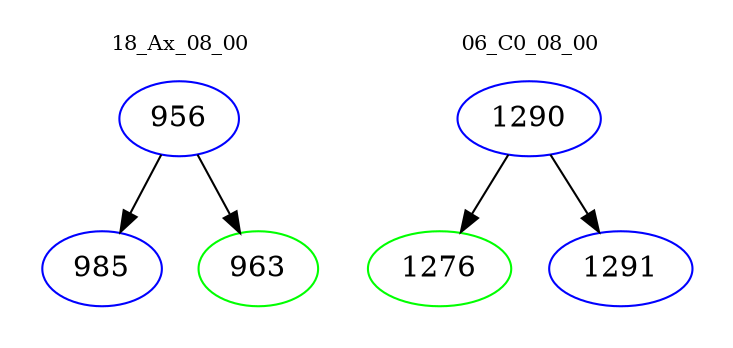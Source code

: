 digraph{
subgraph cluster_0 {
color = white
label = "18_Ax_08_00";
fontsize=10;
T0_956 [label="956", color="blue"]
T0_956 -> T0_985 [color="black"]
T0_985 [label="985", color="blue"]
T0_956 -> T0_963 [color="black"]
T0_963 [label="963", color="green"]
}
subgraph cluster_1 {
color = white
label = "06_C0_08_00";
fontsize=10;
T1_1290 [label="1290", color="blue"]
T1_1290 -> T1_1276 [color="black"]
T1_1276 [label="1276", color="green"]
T1_1290 -> T1_1291 [color="black"]
T1_1291 [label="1291", color="blue"]
}
}
